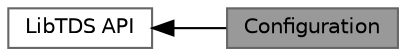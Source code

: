 digraph "Configuration"
{
 // LATEX_PDF_SIZE
  bgcolor="transparent";
  edge [fontname=Helvetica,fontsize=10,labelfontname=Helvetica,labelfontsize=10];
  node [fontname=Helvetica,fontsize=10,shape=box,height=0.2,width=0.4];
  rankdir=LR;
  Node1 [id="Node000001",label="Configuration",height=0.2,width=0.4,color="gray40", fillcolor="grey60", style="filled", fontcolor="black",tooltip="Handle reading of configuration."];
  Node2 [id="Node000002",label="LibTDS API",height=0.2,width=0.4,color="grey40", fillcolor="white", style="filled",URL="$a00594.html",tooltip="Callable functions in libtds."];
  Node2->Node1 [shape=plaintext, dir="back", style="solid"];
}
